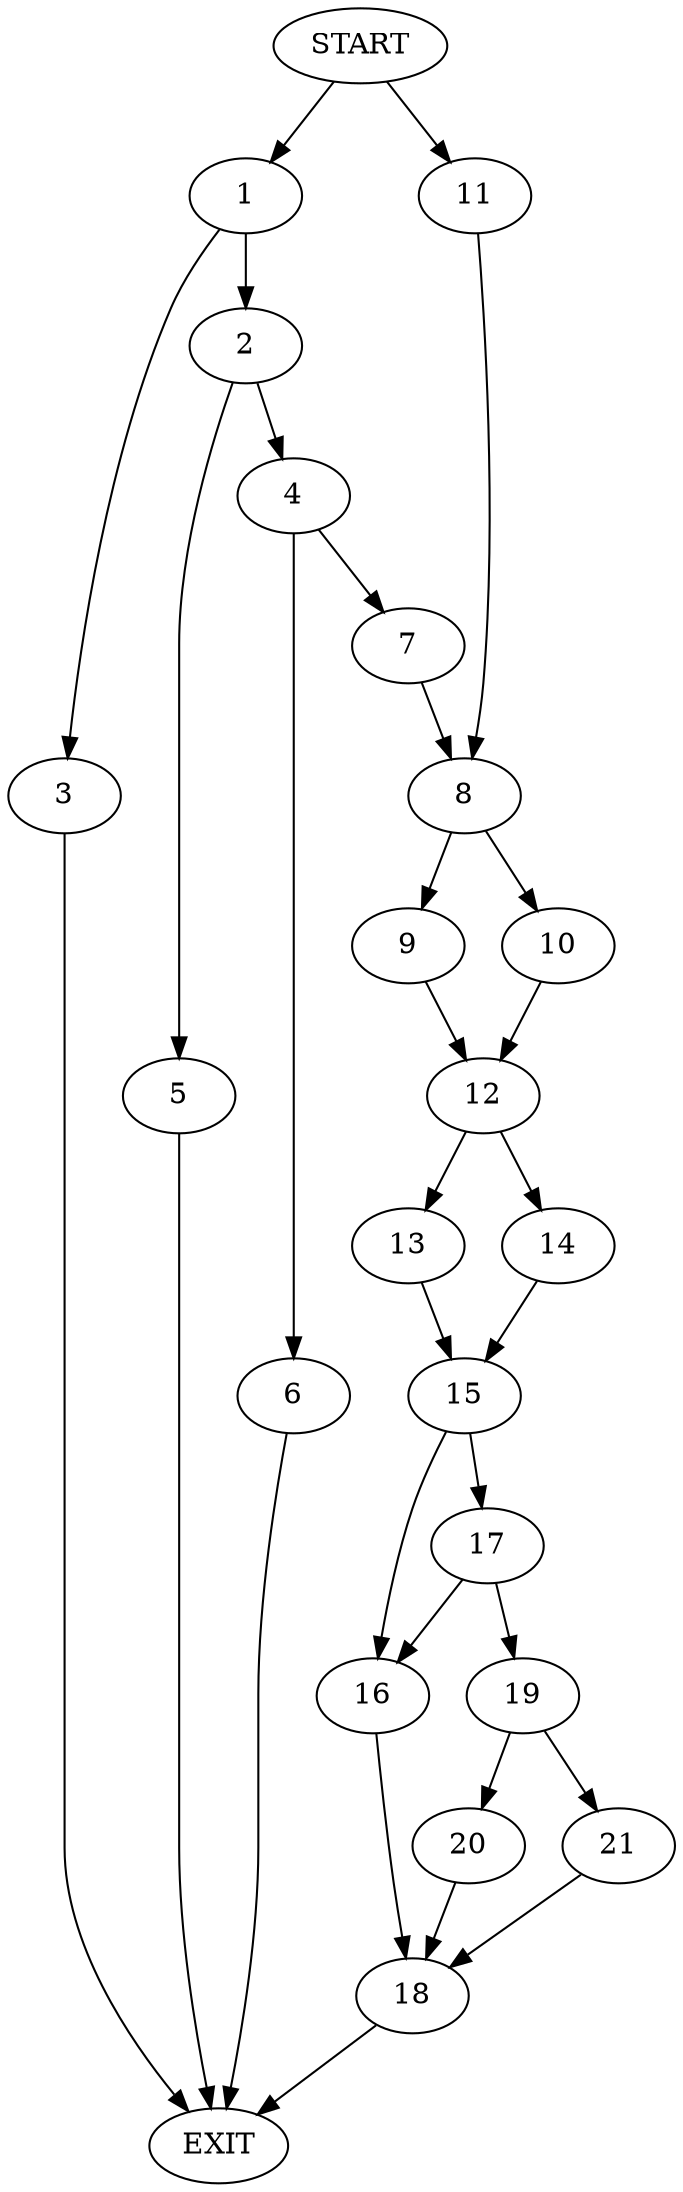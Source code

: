 digraph {
0 [label="START"]
22 [label="EXIT"]
0 -> 1
1 -> 2
1 -> 3
2 -> 4
2 -> 5
3 -> 22
5 -> 22
4 -> 6
4 -> 7
6 -> 22
7 -> 8
8 -> 9
8 -> 10
0 -> 11
11 -> 8
10 -> 12
9 -> 12
12 -> 13
12 -> 14
14 -> 15
13 -> 15
15 -> 16
15 -> 17
16 -> 18
17 -> 16
17 -> 19
19 -> 20
19 -> 21
21 -> 18
20 -> 18
18 -> 22
}
